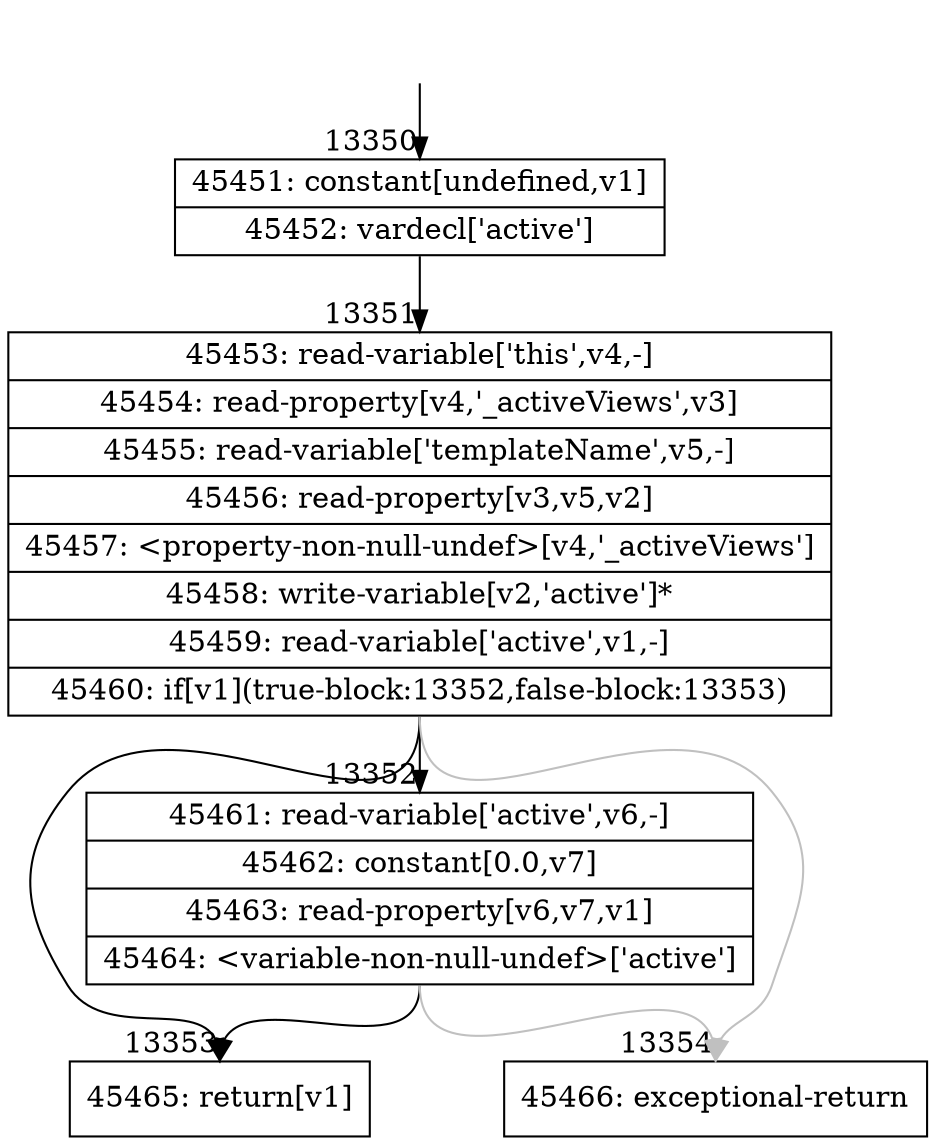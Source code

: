 digraph {
rankdir="TD"
BB_entry1104[shape=none,label=""];
BB_entry1104 -> BB13350 [tailport=s, headport=n, headlabel="    13350"]
BB13350 [shape=record label="{45451: constant[undefined,v1]|45452: vardecl['active']}" ] 
BB13350 -> BB13351 [tailport=s, headport=n, headlabel="      13351"]
BB13351 [shape=record label="{45453: read-variable['this',v4,-]|45454: read-property[v4,'_activeViews',v3]|45455: read-variable['templateName',v5,-]|45456: read-property[v3,v5,v2]|45457: \<property-non-null-undef\>[v4,'_activeViews']|45458: write-variable[v2,'active']*|45459: read-variable['active',v1,-]|45460: if[v1](true-block:13352,false-block:13353)}" ] 
BB13351 -> BB13353 [tailport=s, headport=n, headlabel="      13353"]
BB13351 -> BB13352 [tailport=s, headport=n, headlabel="      13352"]
BB13351 -> BB13354 [tailport=s, headport=n, color=gray, headlabel="      13354"]
BB13352 [shape=record label="{45461: read-variable['active',v6,-]|45462: constant[0.0,v7]|45463: read-property[v6,v7,v1]|45464: \<variable-non-null-undef\>['active']}" ] 
BB13352 -> BB13353 [tailport=s, headport=n]
BB13352 -> BB13354 [tailport=s, headport=n, color=gray]
BB13353 [shape=record label="{45465: return[v1]}" ] 
BB13354 [shape=record label="{45466: exceptional-return}" ] 
//#$~ 25024
}
